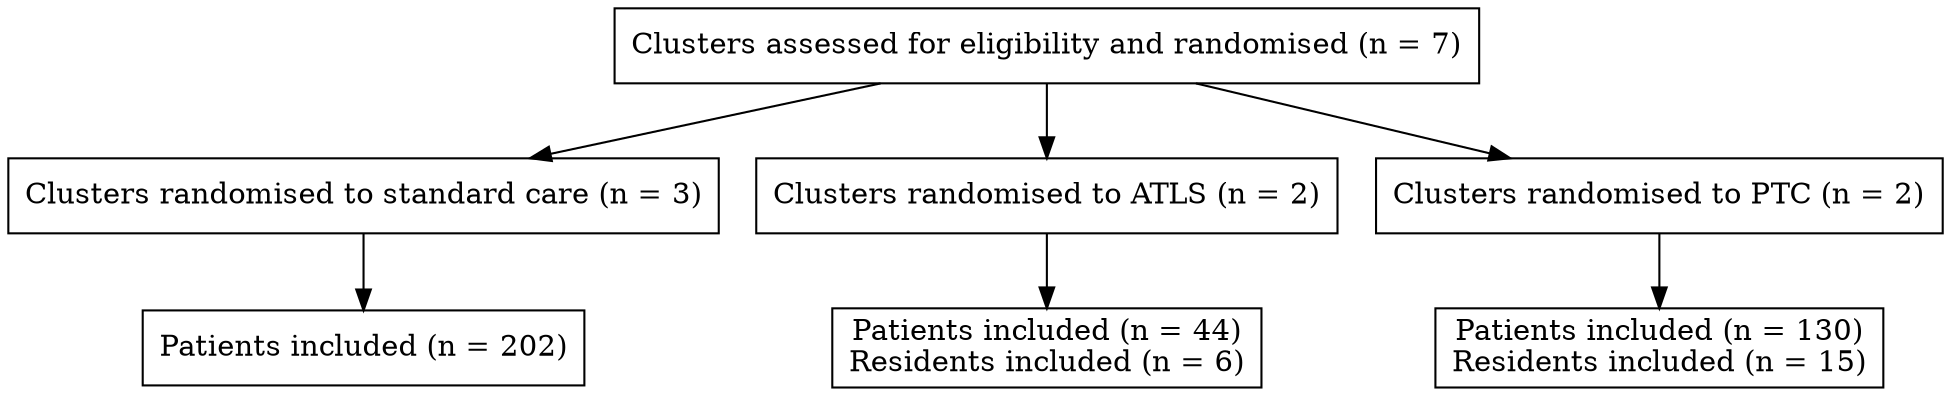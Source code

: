 digraph flow_diagram {
node [shape=rect]
edge [splines=ortho]
A[label="Clusters assessed for eligibility and randomised (n = 7)"]
B[label="Clusters randomised to standard care (n = 3)"]
C[label="Clusters randomised to ATLS (n = 2)"]
D[label="Clusters randomised to PTC (n = 2)"]
E[label="Patients included (n = 202)"]
F[label="Patients included (n = 44)\nResidents included (n = 6)"]
G[label="Patients included (n = 130)\nResidents included (n = 15)"]
A -> B
A -> C
A -> D
B -> E
C -> F
D -> G
}
